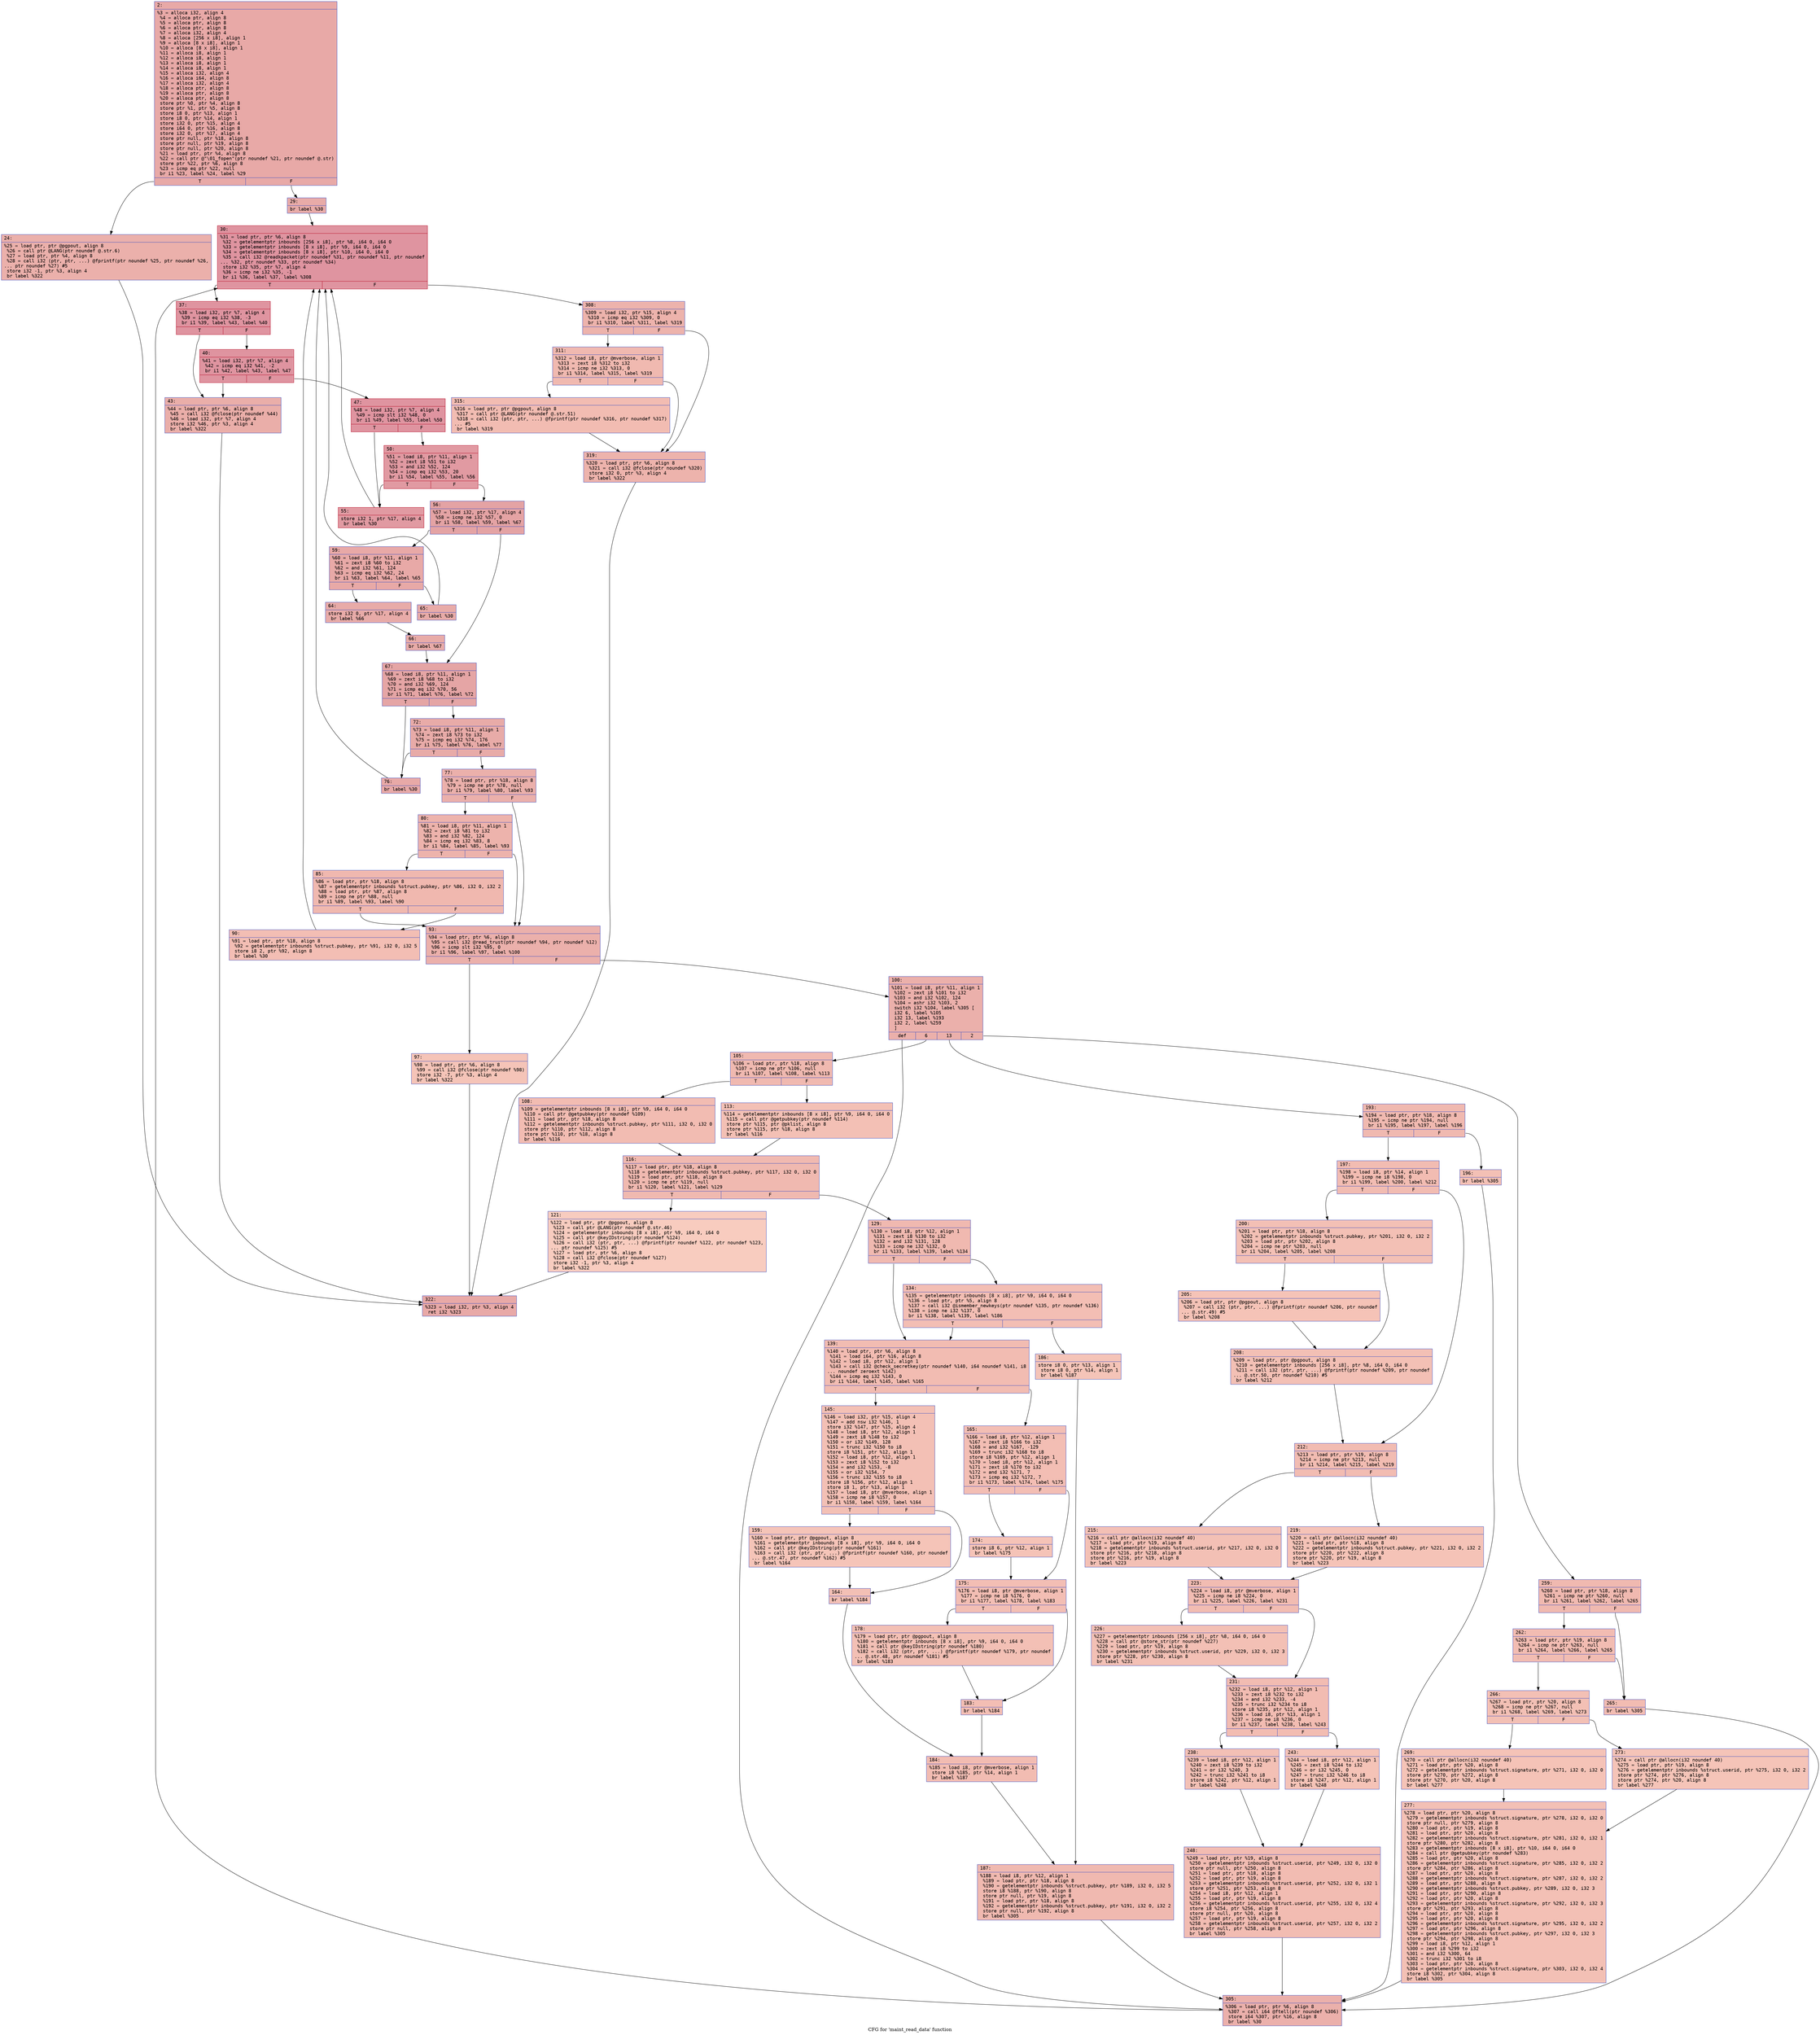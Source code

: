 digraph "CFG for 'maint_read_data' function" {
	label="CFG for 'maint_read_data' function";

	Node0x600003b00370 [shape=record,color="#3d50c3ff", style=filled, fillcolor="#ca3b3770" fontname="Courier",label="{2:\l|  %3 = alloca i32, align 4\l  %4 = alloca ptr, align 8\l  %5 = alloca ptr, align 8\l  %6 = alloca ptr, align 8\l  %7 = alloca i32, align 4\l  %8 = alloca [256 x i8], align 1\l  %9 = alloca [8 x i8], align 1\l  %10 = alloca [8 x i8], align 1\l  %11 = alloca i8, align 1\l  %12 = alloca i8, align 1\l  %13 = alloca i8, align 1\l  %14 = alloca i8, align 1\l  %15 = alloca i32, align 4\l  %16 = alloca i64, align 8\l  %17 = alloca i32, align 4\l  %18 = alloca ptr, align 8\l  %19 = alloca ptr, align 8\l  %20 = alloca ptr, align 8\l  store ptr %0, ptr %4, align 8\l  store ptr %1, ptr %5, align 8\l  store i8 0, ptr %13, align 1\l  store i8 0, ptr %14, align 1\l  store i32 0, ptr %15, align 4\l  store i64 0, ptr %16, align 8\l  store i32 0, ptr %17, align 4\l  store ptr null, ptr %18, align 8\l  store ptr null, ptr %19, align 8\l  store ptr null, ptr %20, align 8\l  %21 = load ptr, ptr %4, align 8\l  %22 = call ptr @\"\\01_fopen\"(ptr noundef %21, ptr noundef @.str)\l  store ptr %22, ptr %6, align 8\l  %23 = icmp eq ptr %22, null\l  br i1 %23, label %24, label %29\l|{<s0>T|<s1>F}}"];
	Node0x600003b00370:s0 -> Node0x600003b003c0[tooltip="2 -> 24\nProbability 37.50%" ];
	Node0x600003b00370:s1 -> Node0x600003b00410[tooltip="2 -> 29\nProbability 62.50%" ];
	Node0x600003b003c0 [shape=record,color="#3d50c3ff", style=filled, fillcolor="#d24b4070" fontname="Courier",label="{24:\l|  %25 = load ptr, ptr @pgpout, align 8\l  %26 = call ptr @LANG(ptr noundef @.str.6)\l  %27 = load ptr, ptr %4, align 8\l  %28 = call i32 (ptr, ptr, ...) @fprintf(ptr noundef %25, ptr noundef %26,\l... ptr noundef %27) #5\l  store i32 -1, ptr %3, align 4\l  br label %322\l}"];
	Node0x600003b003c0 -> Node0x600003b019a0[tooltip="24 -> 322\nProbability 100.00%" ];
	Node0x600003b00410 [shape=record,color="#3d50c3ff", style=filled, fillcolor="#cc403a70" fontname="Courier",label="{29:\l|  br label %30\l}"];
	Node0x600003b00410 -> Node0x600003b00460[tooltip="29 -> 30\nProbability 100.00%" ];
	Node0x600003b00460 [shape=record,color="#b70d28ff", style=filled, fillcolor="#b70d2870" fontname="Courier",label="{30:\l|  %31 = load ptr, ptr %6, align 8\l  %32 = getelementptr inbounds [256 x i8], ptr %8, i64 0, i64 0\l  %33 = getelementptr inbounds [8 x i8], ptr %9, i64 0, i64 0\l  %34 = getelementptr inbounds [8 x i8], ptr %10, i64 0, i64 0\l  %35 = call i32 @readkpacket(ptr noundef %31, ptr noundef %11, ptr noundef\l... %32, ptr noundef %33, ptr noundef %34)\l  store i32 %35, ptr %7, align 4\l  %36 = icmp ne i32 %35, -1\l  br i1 %36, label %37, label %308\l|{<s0>T|<s1>F}}"];
	Node0x600003b00460:s0 -> Node0x600003b004b0[tooltip="30 -> 37\nProbability 96.88%" ];
	Node0x600003b00460:s1 -> Node0x600003b01860[tooltip="30 -> 308\nProbability 3.12%" ];
	Node0x600003b004b0 [shape=record,color="#b70d28ff", style=filled, fillcolor="#b70d2870" fontname="Courier",label="{37:\l|  %38 = load i32, ptr %7, align 4\l  %39 = icmp eq i32 %38, -3\l  br i1 %39, label %43, label %40\l|{<s0>T|<s1>F}}"];
	Node0x600003b004b0:s0 -> Node0x600003b00550[tooltip="37 -> 43\nProbability 3.12%" ];
	Node0x600003b004b0:s1 -> Node0x600003b00500[tooltip="37 -> 40\nProbability 96.88%" ];
	Node0x600003b00500 [shape=record,color="#b70d28ff", style=filled, fillcolor="#b70d2870" fontname="Courier",label="{40:\l|  %41 = load i32, ptr %7, align 4\l  %42 = icmp eq i32 %41, -2\l  br i1 %42, label %43, label %47\l|{<s0>T|<s1>F}}"];
	Node0x600003b00500:s0 -> Node0x600003b00550[tooltip="40 -> 43\nProbability 3.12%" ];
	Node0x600003b00500:s1 -> Node0x600003b005a0[tooltip="40 -> 47\nProbability 96.88%" ];
	Node0x600003b00550 [shape=record,color="#3d50c3ff", style=filled, fillcolor="#d0473d70" fontname="Courier",label="{43:\l|  %44 = load ptr, ptr %6, align 8\l  %45 = call i32 @fclose(ptr noundef %44)\l  %46 = load i32, ptr %7, align 4\l  store i32 %46, ptr %3, align 4\l  br label %322\l}"];
	Node0x600003b00550 -> Node0x600003b019a0[tooltip="43 -> 322\nProbability 100.00%" ];
	Node0x600003b005a0 [shape=record,color="#b70d28ff", style=filled, fillcolor="#b70d2870" fontname="Courier",label="{47:\l|  %48 = load i32, ptr %7, align 4\l  %49 = icmp slt i32 %48, 0\l  br i1 %49, label %55, label %50\l|{<s0>T|<s1>F}}"];
	Node0x600003b005a0:s0 -> Node0x600003b00640[tooltip="47 -> 55\nProbability 37.50%" ];
	Node0x600003b005a0:s1 -> Node0x600003b005f0[tooltip="47 -> 50\nProbability 62.50%" ];
	Node0x600003b005f0 [shape=record,color="#b70d28ff", style=filled, fillcolor="#bb1b2c70" fontname="Courier",label="{50:\l|  %51 = load i8, ptr %11, align 1\l  %52 = zext i8 %51 to i32\l  %53 = and i32 %52, 124\l  %54 = icmp eq i32 %53, 20\l  br i1 %54, label %55, label %56\l|{<s0>T|<s1>F}}"];
	Node0x600003b005f0:s0 -> Node0x600003b00640[tooltip="50 -> 55\nProbability 50.00%" ];
	Node0x600003b005f0:s1 -> Node0x600003b00690[tooltip="50 -> 56\nProbability 50.00%" ];
	Node0x600003b00640 [shape=record,color="#b70d28ff", style=filled, fillcolor="#bb1b2c70" fontname="Courier",label="{55:\l|  store i32 1, ptr %17, align 4\l  br label %30\l}"];
	Node0x600003b00640 -> Node0x600003b00460[tooltip="55 -> 30\nProbability 100.00%" ];
	Node0x600003b00690 [shape=record,color="#3d50c3ff", style=filled, fillcolor="#c32e3170" fontname="Courier",label="{56:\l|  %57 = load i32, ptr %17, align 4\l  %58 = icmp ne i32 %57, 0\l  br i1 %58, label %59, label %67\l|{<s0>T|<s1>F}}"];
	Node0x600003b00690:s0 -> Node0x600003b006e0[tooltip="56 -> 59\nProbability 62.50%" ];
	Node0x600003b00690:s1 -> Node0x600003b00820[tooltip="56 -> 67\nProbability 37.50%" ];
	Node0x600003b006e0 [shape=record,color="#3d50c3ff", style=filled, fillcolor="#ca3b3770" fontname="Courier",label="{59:\l|  %60 = load i8, ptr %11, align 1\l  %61 = zext i8 %60 to i32\l  %62 = and i32 %61, 124\l  %63 = icmp eq i32 %62, 24\l  br i1 %63, label %64, label %65\l|{<s0>T|<s1>F}}"];
	Node0x600003b006e0:s0 -> Node0x600003b00730[tooltip="59 -> 64\nProbability 50.00%" ];
	Node0x600003b006e0:s1 -> Node0x600003b00780[tooltip="59 -> 65\nProbability 50.00%" ];
	Node0x600003b00730 [shape=record,color="#3d50c3ff", style=filled, fillcolor="#cc403a70" fontname="Courier",label="{64:\l|  store i32 0, ptr %17, align 4\l  br label %66\l}"];
	Node0x600003b00730 -> Node0x600003b007d0[tooltip="64 -> 66\nProbability 100.00%" ];
	Node0x600003b00780 [shape=record,color="#3d50c3ff", style=filled, fillcolor="#cc403a70" fontname="Courier",label="{65:\l|  br label %30\l}"];
	Node0x600003b00780 -> Node0x600003b00460[tooltip="65 -> 30\nProbability 100.00%" ];
	Node0x600003b007d0 [shape=record,color="#3d50c3ff", style=filled, fillcolor="#cc403a70" fontname="Courier",label="{66:\l|  br label %67\l}"];
	Node0x600003b007d0 -> Node0x600003b00820[tooltip="66 -> 67\nProbability 100.00%" ];
	Node0x600003b00820 [shape=record,color="#3d50c3ff", style=filled, fillcolor="#c5333470" fontname="Courier",label="{67:\l|  %68 = load i8, ptr %11, align 1\l  %69 = zext i8 %68 to i32\l  %70 = and i32 %69, 124\l  %71 = icmp eq i32 %70, 56\l  br i1 %71, label %76, label %72\l|{<s0>T|<s1>F}}"];
	Node0x600003b00820:s0 -> Node0x600003b008c0[tooltip="67 -> 76\nProbability 50.00%" ];
	Node0x600003b00820:s1 -> Node0x600003b00870[tooltip="67 -> 72\nProbability 50.00%" ];
	Node0x600003b00870 [shape=record,color="#3d50c3ff", style=filled, fillcolor="#cc403a70" fontname="Courier",label="{72:\l|  %73 = load i8, ptr %11, align 1\l  %74 = zext i8 %73 to i32\l  %75 = icmp eq i32 %74, 176\l  br i1 %75, label %76, label %77\l|{<s0>T|<s1>F}}"];
	Node0x600003b00870:s0 -> Node0x600003b008c0[tooltip="72 -> 76\nProbability 50.00%" ];
	Node0x600003b00870:s1 -> Node0x600003b00910[tooltip="72 -> 77\nProbability 50.00%" ];
	Node0x600003b008c0 [shape=record,color="#3d50c3ff", style=filled, fillcolor="#ca3b3770" fontname="Courier",label="{76:\l|  br label %30\l}"];
	Node0x600003b008c0 -> Node0x600003b00460[tooltip="76 -> 30\nProbability 100.00%" ];
	Node0x600003b00910 [shape=record,color="#3d50c3ff", style=filled, fillcolor="#d24b4070" fontname="Courier",label="{77:\l|  %78 = load ptr, ptr %18, align 8\l  %79 = icmp ne ptr %78, null\l  br i1 %79, label %80, label %93\l|{<s0>T|<s1>F}}"];
	Node0x600003b00910:s0 -> Node0x600003b00960[tooltip="77 -> 80\nProbability 62.50%" ];
	Node0x600003b00910:s1 -> Node0x600003b00a50[tooltip="77 -> 93\nProbability 37.50%" ];
	Node0x600003b00960 [shape=record,color="#3d50c3ff", style=filled, fillcolor="#d6524470" fontname="Courier",label="{80:\l|  %81 = load i8, ptr %11, align 1\l  %82 = zext i8 %81 to i32\l  %83 = and i32 %82, 124\l  %84 = icmp eq i32 %83, 8\l  br i1 %84, label %85, label %93\l|{<s0>T|<s1>F}}"];
	Node0x600003b00960:s0 -> Node0x600003b009b0[tooltip="80 -> 85\nProbability 50.00%" ];
	Node0x600003b00960:s1 -> Node0x600003b00a50[tooltip="80 -> 93\nProbability 50.00%" ];
	Node0x600003b009b0 [shape=record,color="#3d50c3ff", style=filled, fillcolor="#dc5d4a70" fontname="Courier",label="{85:\l|  %86 = load ptr, ptr %18, align 8\l  %87 = getelementptr inbounds %struct.pubkey, ptr %86, i32 0, i32 2\l  %88 = load ptr, ptr %87, align 8\l  %89 = icmp ne ptr %88, null\l  br i1 %89, label %93, label %90\l|{<s0>T|<s1>F}}"];
	Node0x600003b009b0:s0 -> Node0x600003b00a50[tooltip="85 -> 93\nProbability 62.50%" ];
	Node0x600003b009b0:s1 -> Node0x600003b00a00[tooltip="85 -> 90\nProbability 37.50%" ];
	Node0x600003b00a00 [shape=record,color="#3d50c3ff", style=filled, fillcolor="#e36c5570" fontname="Courier",label="{90:\l|  %91 = load ptr, ptr %18, align 8\l  %92 = getelementptr inbounds %struct.pubkey, ptr %91, i32 0, i32 5\l  store i8 2, ptr %92, align 8\l  br label %30\l}"];
	Node0x600003b00a00 -> Node0x600003b00460[tooltip="90 -> 30\nProbability 100.00%" ];
	Node0x600003b00a50 [shape=record,color="#3d50c3ff", style=filled, fillcolor="#d24b4070" fontname="Courier",label="{93:\l|  %94 = load ptr, ptr %6, align 8\l  %95 = call i32 @read_trust(ptr noundef %94, ptr noundef %12)\l  %96 = icmp slt i32 %95, 0\l  br i1 %96, label %97, label %100\l|{<s0>T|<s1>F}}"];
	Node0x600003b00a50:s0 -> Node0x600003b00aa0[tooltip="93 -> 97\nProbability 3.12%" ];
	Node0x600003b00a50:s1 -> Node0x600003b00af0[tooltip="93 -> 100\nProbability 96.88%" ];
	Node0x600003b00aa0 [shape=record,color="#3d50c3ff", style=filled, fillcolor="#e97a5f70" fontname="Courier",label="{97:\l|  %98 = load ptr, ptr %6, align 8\l  %99 = call i32 @fclose(ptr noundef %98)\l  store i32 -7, ptr %3, align 4\l  br label %322\l}"];
	Node0x600003b00aa0 -> Node0x600003b019a0[tooltip="97 -> 322\nProbability 100.00%" ];
	Node0x600003b00af0 [shape=record,color="#3d50c3ff", style=filled, fillcolor="#d24b4070" fontname="Courier",label="{100:\l|  %101 = load i8, ptr %11, align 1\l  %102 = zext i8 %101 to i32\l  %103 = and i32 %102, 124\l  %104 = ashr i32 %103, 2\l  switch i32 %104, label %305 [\l    i32 6, label %105\l    i32 13, label %193\l    i32 2, label %259\l  ]\l|{<s0>def|<s1>6|<s2>13|<s3>2}}"];
	Node0x600003b00af0:s0 -> Node0x600003b01810[tooltip="100 -> 305\nProbability 25.00%" ];
	Node0x600003b00af0:s1 -> Node0x600003b00b40[tooltip="100 -> 105\nProbability 25.00%" ];
	Node0x600003b00af0:s2 -> Node0x600003b01130[tooltip="100 -> 193\nProbability 25.00%" ];
	Node0x600003b00af0:s3 -> Node0x600003b015e0[tooltip="100 -> 259\nProbability 25.00%" ];
	Node0x600003b00b40 [shape=record,color="#3d50c3ff", style=filled, fillcolor="#de614d70" fontname="Courier",label="{105:\l|  %106 = load ptr, ptr %18, align 8\l  %107 = icmp ne ptr %106, null\l  br i1 %107, label %108, label %113\l|{<s0>T|<s1>F}}"];
	Node0x600003b00b40:s0 -> Node0x600003b00b90[tooltip="105 -> 108\nProbability 62.50%" ];
	Node0x600003b00b40:s1 -> Node0x600003b00be0[tooltip="105 -> 113\nProbability 37.50%" ];
	Node0x600003b00b90 [shape=record,color="#3d50c3ff", style=filled, fillcolor="#e1675170" fontname="Courier",label="{108:\l|  %109 = getelementptr inbounds [8 x i8], ptr %9, i64 0, i64 0\l  %110 = call ptr @getpubkey(ptr noundef %109)\l  %111 = load ptr, ptr %18, align 8\l  %112 = getelementptr inbounds %struct.pubkey, ptr %111, i32 0, i32 0\l  store ptr %110, ptr %112, align 8\l  store ptr %110, ptr %18, align 8\l  br label %116\l}"];
	Node0x600003b00b90 -> Node0x600003b00c30[tooltip="108 -> 116\nProbability 100.00%" ];
	Node0x600003b00be0 [shape=record,color="#3d50c3ff", style=filled, fillcolor="#e5705870" fontname="Courier",label="{113:\l|  %114 = getelementptr inbounds [8 x i8], ptr %9, i64 0, i64 0\l  %115 = call ptr @getpubkey(ptr noundef %114)\l  store ptr %115, ptr @pklist, align 8\l  store ptr %115, ptr %18, align 8\l  br label %116\l}"];
	Node0x600003b00be0 -> Node0x600003b00c30[tooltip="113 -> 116\nProbability 100.00%" ];
	Node0x600003b00c30 [shape=record,color="#3d50c3ff", style=filled, fillcolor="#de614d70" fontname="Courier",label="{116:\l|  %117 = load ptr, ptr %18, align 8\l  %118 = getelementptr inbounds %struct.pubkey, ptr %117, i32 0, i32 0\l  %119 = load ptr, ptr %118, align 8\l  %120 = icmp ne ptr %119, null\l  br i1 %120, label %121, label %129\l|{<s0>T|<s1>F}}"];
	Node0x600003b00c30:s0 -> Node0x600003b00c80[tooltip="116 -> 121\nProbability 3.12%" ];
	Node0x600003b00c30:s1 -> Node0x600003b00cd0[tooltip="116 -> 129\nProbability 96.88%" ];
	Node0x600003b00c80 [shape=record,color="#3d50c3ff", style=filled, fillcolor="#f08b6e70" fontname="Courier",label="{121:\l|  %122 = load ptr, ptr @pgpout, align 8\l  %123 = call ptr @LANG(ptr noundef @.str.46)\l  %124 = getelementptr inbounds [8 x i8], ptr %9, i64 0, i64 0\l  %125 = call ptr @keyIDstring(ptr noundef %124)\l  %126 = call i32 (ptr, ptr, ...) @fprintf(ptr noundef %122, ptr noundef %123,\l... ptr noundef %125) #5\l  %127 = load ptr, ptr %6, align 8\l  %128 = call i32 @fclose(ptr noundef %127)\l  store i32 -1, ptr %3, align 4\l  br label %322\l}"];
	Node0x600003b00c80 -> Node0x600003b019a0[tooltip="121 -> 322\nProbability 100.00%" ];
	Node0x600003b00cd0 [shape=record,color="#3d50c3ff", style=filled, fillcolor="#de614d70" fontname="Courier",label="{129:\l|  %130 = load i8, ptr %12, align 1\l  %131 = zext i8 %130 to i32\l  %132 = and i32 %131, 128\l  %133 = icmp ne i32 %132, 0\l  br i1 %133, label %139, label %134\l|{<s0>T|<s1>F}}"];
	Node0x600003b00cd0:s0 -> Node0x600003b00d70[tooltip="129 -> 139\nProbability 50.00%" ];
	Node0x600003b00cd0:s1 -> Node0x600003b00d20[tooltip="129 -> 134\nProbability 50.00%" ];
	Node0x600003b00d20 [shape=record,color="#3d50c3ff", style=filled, fillcolor="#e36c5570" fontname="Courier",label="{134:\l|  %135 = getelementptr inbounds [8 x i8], ptr %9, i64 0, i64 0\l  %136 = load ptr, ptr %5, align 8\l  %137 = call i32 @ismember_newkeys(ptr noundef %135, ptr noundef %136)\l  %138 = icmp ne i32 %137, 0\l  br i1 %138, label %139, label %186\l|{<s0>T|<s1>F}}"];
	Node0x600003b00d20:s0 -> Node0x600003b00d70[tooltip="134 -> 139\nProbability 62.50%" ];
	Node0x600003b00d20:s1 -> Node0x600003b01090[tooltip="134 -> 186\nProbability 37.50%" ];
	Node0x600003b00d70 [shape=record,color="#3d50c3ff", style=filled, fillcolor="#e1675170" fontname="Courier",label="{139:\l|  %140 = load ptr, ptr %6, align 8\l  %141 = load i64, ptr %16, align 8\l  %142 = load i8, ptr %12, align 1\l  %143 = call i32 @check_secretkey(ptr noundef %140, i64 noundef %141, i8\l... noundef zeroext %142)\l  %144 = icmp eq i32 %143, 0\l  br i1 %144, label %145, label %165\l|{<s0>T|<s1>F}}"];
	Node0x600003b00d70:s0 -> Node0x600003b00dc0[tooltip="139 -> 145\nProbability 37.50%" ];
	Node0x600003b00d70:s1 -> Node0x600003b00eb0[tooltip="139 -> 165\nProbability 62.50%" ];
	Node0x600003b00dc0 [shape=record,color="#3d50c3ff", style=filled, fillcolor="#e5705870" fontname="Courier",label="{145:\l|  %146 = load i32, ptr %15, align 4\l  %147 = add nsw i32 %146, 1\l  store i32 %147, ptr %15, align 4\l  %148 = load i8, ptr %12, align 1\l  %149 = zext i8 %148 to i32\l  %150 = or i32 %149, 128\l  %151 = trunc i32 %150 to i8\l  store i8 %151, ptr %12, align 1\l  %152 = load i8, ptr %12, align 1\l  %153 = zext i8 %152 to i32\l  %154 = and i32 %153, -8\l  %155 = or i32 %154, 7\l  %156 = trunc i32 %155 to i8\l  store i8 %156, ptr %12, align 1\l  store i8 1, ptr %13, align 1\l  %157 = load i8, ptr @mverbose, align 1\l  %158 = icmp ne i8 %157, 0\l  br i1 %158, label %159, label %164\l|{<s0>T|<s1>F}}"];
	Node0x600003b00dc0:s0 -> Node0x600003b00e10[tooltip="145 -> 159\nProbability 62.50%" ];
	Node0x600003b00dc0:s1 -> Node0x600003b00e60[tooltip="145 -> 164\nProbability 37.50%" ];
	Node0x600003b00e10 [shape=record,color="#3d50c3ff", style=filled, fillcolor="#e97a5f70" fontname="Courier",label="{159:\l|  %160 = load ptr, ptr @pgpout, align 8\l  %161 = getelementptr inbounds [8 x i8], ptr %9, i64 0, i64 0\l  %162 = call ptr @keyIDstring(ptr noundef %161)\l  %163 = call i32 (ptr, ptr, ...) @fprintf(ptr noundef %160, ptr noundef\l... @.str.47, ptr noundef %162) #5\l  br label %164\l}"];
	Node0x600003b00e10 -> Node0x600003b00e60[tooltip="159 -> 164\nProbability 100.00%" ];
	Node0x600003b00e60 [shape=record,color="#3d50c3ff", style=filled, fillcolor="#e5705870" fontname="Courier",label="{164:\l|  br label %184\l}"];
	Node0x600003b00e60 -> Node0x600003b01040[tooltip="164 -> 184\nProbability 100.00%" ];
	Node0x600003b00eb0 [shape=record,color="#3d50c3ff", style=filled, fillcolor="#e36c5570" fontname="Courier",label="{165:\l|  %166 = load i8, ptr %12, align 1\l  %167 = zext i8 %166 to i32\l  %168 = and i32 %167, -129\l  %169 = trunc i32 %168 to i8\l  store i8 %169, ptr %12, align 1\l  %170 = load i8, ptr %12, align 1\l  %171 = zext i8 %170 to i32\l  %172 = and i32 %171, 7\l  %173 = icmp eq i32 %172, 7\l  br i1 %173, label %174, label %175\l|{<s0>T|<s1>F}}"];
	Node0x600003b00eb0:s0 -> Node0x600003b00f00[tooltip="165 -> 174\nProbability 50.00%" ];
	Node0x600003b00eb0:s1 -> Node0x600003b00f50[tooltip="165 -> 175\nProbability 50.00%" ];
	Node0x600003b00f00 [shape=record,color="#3d50c3ff", style=filled, fillcolor="#e8765c70" fontname="Courier",label="{174:\l|  store i8 6, ptr %12, align 1\l  br label %175\l}"];
	Node0x600003b00f00 -> Node0x600003b00f50[tooltip="174 -> 175\nProbability 100.00%" ];
	Node0x600003b00f50 [shape=record,color="#3d50c3ff", style=filled, fillcolor="#e36c5570" fontname="Courier",label="{175:\l|  %176 = load i8, ptr @mverbose, align 1\l  %177 = icmp ne i8 %176, 0\l  br i1 %177, label %178, label %183\l|{<s0>T|<s1>F}}"];
	Node0x600003b00f50:s0 -> Node0x600003b00fa0[tooltip="175 -> 178\nProbability 62.50%" ];
	Node0x600003b00f50:s1 -> Node0x600003b00ff0[tooltip="175 -> 183\nProbability 37.50%" ];
	Node0x600003b00fa0 [shape=record,color="#3d50c3ff", style=filled, fillcolor="#e5705870" fontname="Courier",label="{178:\l|  %179 = load ptr, ptr @pgpout, align 8\l  %180 = getelementptr inbounds [8 x i8], ptr %9, i64 0, i64 0\l  %181 = call ptr @keyIDstring(ptr noundef %180)\l  %182 = call i32 (ptr, ptr, ...) @fprintf(ptr noundef %179, ptr noundef\l... @.str.48, ptr noundef %181) #5\l  br label %183\l}"];
	Node0x600003b00fa0 -> Node0x600003b00ff0[tooltip="178 -> 183\nProbability 100.00%" ];
	Node0x600003b00ff0 [shape=record,color="#3d50c3ff", style=filled, fillcolor="#e36c5570" fontname="Courier",label="{183:\l|  br label %184\l}"];
	Node0x600003b00ff0 -> Node0x600003b01040[tooltip="183 -> 184\nProbability 100.00%" ];
	Node0x600003b01040 [shape=record,color="#3d50c3ff", style=filled, fillcolor="#e1675170" fontname="Courier",label="{184:\l|  %185 = load i8, ptr @mverbose, align 1\l  store i8 %185, ptr %14, align 1\l  br label %187\l}"];
	Node0x600003b01040 -> Node0x600003b010e0[tooltip="184 -> 187\nProbability 100.00%" ];
	Node0x600003b01090 [shape=record,color="#3d50c3ff", style=filled, fillcolor="#e97a5f70" fontname="Courier",label="{186:\l|  store i8 0, ptr %13, align 1\l  store i8 0, ptr %14, align 1\l  br label %187\l}"];
	Node0x600003b01090 -> Node0x600003b010e0[tooltip="186 -> 187\nProbability 100.00%" ];
	Node0x600003b010e0 [shape=record,color="#3d50c3ff", style=filled, fillcolor="#de614d70" fontname="Courier",label="{187:\l|  %188 = load i8, ptr %12, align 1\l  %189 = load ptr, ptr %18, align 8\l  %190 = getelementptr inbounds %struct.pubkey, ptr %189, i32 0, i32 5\l  store i8 %188, ptr %190, align 8\l  store ptr null, ptr %19, align 8\l  %191 = load ptr, ptr %18, align 8\l  %192 = getelementptr inbounds %struct.pubkey, ptr %191, i32 0, i32 2\l  store ptr null, ptr %192, align 8\l  br label %305\l}"];
	Node0x600003b010e0 -> Node0x600003b01810[tooltip="187 -> 305\nProbability 100.00%" ];
	Node0x600003b01130 [shape=record,color="#3d50c3ff", style=filled, fillcolor="#de614d70" fontname="Courier",label="{193:\l|  %194 = load ptr, ptr %18, align 8\l  %195 = icmp ne ptr %194, null\l  br i1 %195, label %197, label %196\l|{<s0>T|<s1>F}}"];
	Node0x600003b01130:s0 -> Node0x600003b011d0[tooltip="193 -> 197\nProbability 62.50%" ];
	Node0x600003b01130:s1 -> Node0x600003b01180[tooltip="193 -> 196\nProbability 37.50%" ];
	Node0x600003b01180 [shape=record,color="#3d50c3ff", style=filled, fillcolor="#e5705870" fontname="Courier",label="{196:\l|  br label %305\l}"];
	Node0x600003b01180 -> Node0x600003b01810[tooltip="196 -> 305\nProbability 100.00%" ];
	Node0x600003b011d0 [shape=record,color="#3d50c3ff", style=filled, fillcolor="#e1675170" fontname="Courier",label="{197:\l|  %198 = load i8, ptr %14, align 1\l  %199 = icmp ne i8 %198, 0\l  br i1 %199, label %200, label %212\l|{<s0>T|<s1>F}}"];
	Node0x600003b011d0:s0 -> Node0x600003b01220[tooltip="197 -> 200\nProbability 62.50%" ];
	Node0x600003b011d0:s1 -> Node0x600003b01310[tooltip="197 -> 212\nProbability 37.50%" ];
	Node0x600003b01220 [shape=record,color="#3d50c3ff", style=filled, fillcolor="#e5705870" fontname="Courier",label="{200:\l|  %201 = load ptr, ptr %18, align 8\l  %202 = getelementptr inbounds %struct.pubkey, ptr %201, i32 0, i32 2\l  %203 = load ptr, ptr %202, align 8\l  %204 = icmp ne ptr %203, null\l  br i1 %204, label %205, label %208\l|{<s0>T|<s1>F}}"];
	Node0x600003b01220:s0 -> Node0x600003b01270[tooltip="200 -> 205\nProbability 62.50%" ];
	Node0x600003b01220:s1 -> Node0x600003b012c0[tooltip="200 -> 208\nProbability 37.50%" ];
	Node0x600003b01270 [shape=record,color="#3d50c3ff", style=filled, fillcolor="#e8765c70" fontname="Courier",label="{205:\l|  %206 = load ptr, ptr @pgpout, align 8\l  %207 = call i32 (ptr, ptr, ...) @fprintf(ptr noundef %206, ptr noundef\l... @.str.49) #5\l  br label %208\l}"];
	Node0x600003b01270 -> Node0x600003b012c0[tooltip="205 -> 208\nProbability 100.00%" ];
	Node0x600003b012c0 [shape=record,color="#3d50c3ff", style=filled, fillcolor="#e5705870" fontname="Courier",label="{208:\l|  %209 = load ptr, ptr @pgpout, align 8\l  %210 = getelementptr inbounds [256 x i8], ptr %8, i64 0, i64 0\l  %211 = call i32 (ptr, ptr, ...) @fprintf(ptr noundef %209, ptr noundef\l... @.str.50, ptr noundef %210) #5\l  br label %212\l}"];
	Node0x600003b012c0 -> Node0x600003b01310[tooltip="208 -> 212\nProbability 100.00%" ];
	Node0x600003b01310 [shape=record,color="#3d50c3ff", style=filled, fillcolor="#e1675170" fontname="Courier",label="{212:\l|  %213 = load ptr, ptr %19, align 8\l  %214 = icmp ne ptr %213, null\l  br i1 %214, label %215, label %219\l|{<s0>T|<s1>F}}"];
	Node0x600003b01310:s0 -> Node0x600003b01360[tooltip="212 -> 215\nProbability 62.50%" ];
	Node0x600003b01310:s1 -> Node0x600003b013b0[tooltip="212 -> 219\nProbability 37.50%" ];
	Node0x600003b01360 [shape=record,color="#3d50c3ff", style=filled, fillcolor="#e5705870" fontname="Courier",label="{215:\l|  %216 = call ptr @allocn(i32 noundef 40)\l  %217 = load ptr, ptr %19, align 8\l  %218 = getelementptr inbounds %struct.userid, ptr %217, i32 0, i32 0\l  store ptr %216, ptr %218, align 8\l  store ptr %216, ptr %19, align 8\l  br label %223\l}"];
	Node0x600003b01360 -> Node0x600003b01400[tooltip="215 -> 223\nProbability 100.00%" ];
	Node0x600003b013b0 [shape=record,color="#3d50c3ff", style=filled, fillcolor="#e8765c70" fontname="Courier",label="{219:\l|  %220 = call ptr @allocn(i32 noundef 40)\l  %221 = load ptr, ptr %18, align 8\l  %222 = getelementptr inbounds %struct.pubkey, ptr %221, i32 0, i32 2\l  store ptr %220, ptr %222, align 8\l  store ptr %220, ptr %19, align 8\l  br label %223\l}"];
	Node0x600003b013b0 -> Node0x600003b01400[tooltip="219 -> 223\nProbability 100.00%" ];
	Node0x600003b01400 [shape=record,color="#3d50c3ff", style=filled, fillcolor="#e1675170" fontname="Courier",label="{223:\l|  %224 = load i8, ptr @mverbose, align 1\l  %225 = icmp ne i8 %224, 0\l  br i1 %225, label %226, label %231\l|{<s0>T|<s1>F}}"];
	Node0x600003b01400:s0 -> Node0x600003b01450[tooltip="223 -> 226\nProbability 62.50%" ];
	Node0x600003b01400:s1 -> Node0x600003b014a0[tooltip="223 -> 231\nProbability 37.50%" ];
	Node0x600003b01450 [shape=record,color="#3d50c3ff", style=filled, fillcolor="#e5705870" fontname="Courier",label="{226:\l|  %227 = getelementptr inbounds [256 x i8], ptr %8, i64 0, i64 0\l  %228 = call ptr @store_str(ptr noundef %227)\l  %229 = load ptr, ptr %19, align 8\l  %230 = getelementptr inbounds %struct.userid, ptr %229, i32 0, i32 3\l  store ptr %228, ptr %230, align 8\l  br label %231\l}"];
	Node0x600003b01450 -> Node0x600003b014a0[tooltip="226 -> 231\nProbability 100.00%" ];
	Node0x600003b014a0 [shape=record,color="#3d50c3ff", style=filled, fillcolor="#e1675170" fontname="Courier",label="{231:\l|  %232 = load i8, ptr %12, align 1\l  %233 = zext i8 %232 to i32\l  %234 = and i32 %233, -4\l  %235 = trunc i32 %234 to i8\l  store i8 %235, ptr %12, align 1\l  %236 = load i8, ptr %13, align 1\l  %237 = icmp ne i8 %236, 0\l  br i1 %237, label %238, label %243\l|{<s0>T|<s1>F}}"];
	Node0x600003b014a0:s0 -> Node0x600003b014f0[tooltip="231 -> 238\nProbability 62.50%" ];
	Node0x600003b014a0:s1 -> Node0x600003b01540[tooltip="231 -> 243\nProbability 37.50%" ];
	Node0x600003b014f0 [shape=record,color="#3d50c3ff", style=filled, fillcolor="#e5705870" fontname="Courier",label="{238:\l|  %239 = load i8, ptr %12, align 1\l  %240 = zext i8 %239 to i32\l  %241 = or i32 %240, 3\l  %242 = trunc i32 %241 to i8\l  store i8 %242, ptr %12, align 1\l  br label %248\l}"];
	Node0x600003b014f0 -> Node0x600003b01590[tooltip="238 -> 248\nProbability 100.00%" ];
	Node0x600003b01540 [shape=record,color="#3d50c3ff", style=filled, fillcolor="#e8765c70" fontname="Courier",label="{243:\l|  %244 = load i8, ptr %12, align 1\l  %245 = zext i8 %244 to i32\l  %246 = or i32 %245, 0\l  %247 = trunc i32 %246 to i8\l  store i8 %247, ptr %12, align 1\l  br label %248\l}"];
	Node0x600003b01540 -> Node0x600003b01590[tooltip="243 -> 248\nProbability 100.00%" ];
	Node0x600003b01590 [shape=record,color="#3d50c3ff", style=filled, fillcolor="#e1675170" fontname="Courier",label="{248:\l|  %249 = load ptr, ptr %19, align 8\l  %250 = getelementptr inbounds %struct.userid, ptr %249, i32 0, i32 0\l  store ptr null, ptr %250, align 8\l  %251 = load ptr, ptr %18, align 8\l  %252 = load ptr, ptr %19, align 8\l  %253 = getelementptr inbounds %struct.userid, ptr %252, i32 0, i32 1\l  store ptr %251, ptr %253, align 8\l  %254 = load i8, ptr %12, align 1\l  %255 = load ptr, ptr %19, align 8\l  %256 = getelementptr inbounds %struct.userid, ptr %255, i32 0, i32 4\l  store i8 %254, ptr %256, align 8\l  store ptr null, ptr %20, align 8\l  %257 = load ptr, ptr %19, align 8\l  %258 = getelementptr inbounds %struct.userid, ptr %257, i32 0, i32 2\l  store ptr null, ptr %258, align 8\l  br label %305\l}"];
	Node0x600003b01590 -> Node0x600003b01810[tooltip="248 -> 305\nProbability 100.00%" ];
	Node0x600003b015e0 [shape=record,color="#3d50c3ff", style=filled, fillcolor="#de614d70" fontname="Courier",label="{259:\l|  %260 = load ptr, ptr %18, align 8\l  %261 = icmp ne ptr %260, null\l  br i1 %261, label %262, label %265\l|{<s0>T|<s1>F}}"];
	Node0x600003b015e0:s0 -> Node0x600003b01630[tooltip="259 -> 262\nProbability 62.50%" ];
	Node0x600003b015e0:s1 -> Node0x600003b01680[tooltip="259 -> 265\nProbability 37.50%" ];
	Node0x600003b01630 [shape=record,color="#3d50c3ff", style=filled, fillcolor="#e1675170" fontname="Courier",label="{262:\l|  %263 = load ptr, ptr %19, align 8\l  %264 = icmp ne ptr %263, null\l  br i1 %264, label %266, label %265\l|{<s0>T|<s1>F}}"];
	Node0x600003b01630:s0 -> Node0x600003b016d0[tooltip="262 -> 266\nProbability 62.50%" ];
	Node0x600003b01630:s1 -> Node0x600003b01680[tooltip="262 -> 265\nProbability 37.50%" ];
	Node0x600003b01680 [shape=record,color="#3d50c3ff", style=filled, fillcolor="#e1675170" fontname="Courier",label="{265:\l|  br label %305\l}"];
	Node0x600003b01680 -> Node0x600003b01810[tooltip="265 -> 305\nProbability 100.00%" ];
	Node0x600003b016d0 [shape=record,color="#3d50c3ff", style=filled, fillcolor="#e5705870" fontname="Courier",label="{266:\l|  %267 = load ptr, ptr %20, align 8\l  %268 = icmp ne ptr %267, null\l  br i1 %268, label %269, label %273\l|{<s0>T|<s1>F}}"];
	Node0x600003b016d0:s0 -> Node0x600003b01720[tooltip="266 -> 269\nProbability 62.50%" ];
	Node0x600003b016d0:s1 -> Node0x600003b01770[tooltip="266 -> 273\nProbability 37.50%" ];
	Node0x600003b01720 [shape=record,color="#3d50c3ff", style=filled, fillcolor="#e8765c70" fontname="Courier",label="{269:\l|  %270 = call ptr @allocn(i32 noundef 40)\l  %271 = load ptr, ptr %20, align 8\l  %272 = getelementptr inbounds %struct.signature, ptr %271, i32 0, i32 0\l  store ptr %270, ptr %272, align 8\l  store ptr %270, ptr %20, align 8\l  br label %277\l}"];
	Node0x600003b01720 -> Node0x600003b017c0[tooltip="269 -> 277\nProbability 100.00%" ];
	Node0x600003b01770 [shape=record,color="#3d50c3ff", style=filled, fillcolor="#e97a5f70" fontname="Courier",label="{273:\l|  %274 = call ptr @allocn(i32 noundef 40)\l  %275 = load ptr, ptr %19, align 8\l  %276 = getelementptr inbounds %struct.userid, ptr %275, i32 0, i32 2\l  store ptr %274, ptr %276, align 8\l  store ptr %274, ptr %20, align 8\l  br label %277\l}"];
	Node0x600003b01770 -> Node0x600003b017c0[tooltip="273 -> 277\nProbability 100.00%" ];
	Node0x600003b017c0 [shape=record,color="#3d50c3ff", style=filled, fillcolor="#e5705870" fontname="Courier",label="{277:\l|  %278 = load ptr, ptr %20, align 8\l  %279 = getelementptr inbounds %struct.signature, ptr %278, i32 0, i32 0\l  store ptr null, ptr %279, align 8\l  %280 = load ptr, ptr %19, align 8\l  %281 = load ptr, ptr %20, align 8\l  %282 = getelementptr inbounds %struct.signature, ptr %281, i32 0, i32 1\l  store ptr %280, ptr %282, align 8\l  %283 = getelementptr inbounds [8 x i8], ptr %10, i64 0, i64 0\l  %284 = call ptr @getpubkey(ptr noundef %283)\l  %285 = load ptr, ptr %20, align 8\l  %286 = getelementptr inbounds %struct.signature, ptr %285, i32 0, i32 2\l  store ptr %284, ptr %286, align 8\l  %287 = load ptr, ptr %20, align 8\l  %288 = getelementptr inbounds %struct.signature, ptr %287, i32 0, i32 2\l  %289 = load ptr, ptr %288, align 8\l  %290 = getelementptr inbounds %struct.pubkey, ptr %289, i32 0, i32 3\l  %291 = load ptr, ptr %290, align 8\l  %292 = load ptr, ptr %20, align 8\l  %293 = getelementptr inbounds %struct.signature, ptr %292, i32 0, i32 3\l  store ptr %291, ptr %293, align 8\l  %294 = load ptr, ptr %20, align 8\l  %295 = load ptr, ptr %20, align 8\l  %296 = getelementptr inbounds %struct.signature, ptr %295, i32 0, i32 2\l  %297 = load ptr, ptr %296, align 8\l  %298 = getelementptr inbounds %struct.pubkey, ptr %297, i32 0, i32 3\l  store ptr %294, ptr %298, align 8\l  %299 = load i8, ptr %12, align 1\l  %300 = zext i8 %299 to i32\l  %301 = and i32 %300, 64\l  %302 = trunc i32 %301 to i8\l  %303 = load ptr, ptr %20, align 8\l  %304 = getelementptr inbounds %struct.signature, ptr %303, i32 0, i32 4\l  store i8 %302, ptr %304, align 8\l  br label %305\l}"];
	Node0x600003b017c0 -> Node0x600003b01810[tooltip="277 -> 305\nProbability 100.00%" ];
	Node0x600003b01810 [shape=record,color="#3d50c3ff", style=filled, fillcolor="#d24b4070" fontname="Courier",label="{305:\l|  %306 = load ptr, ptr %6, align 8\l  %307 = call i64 @ftell(ptr noundef %306)\l  store i64 %307, ptr %16, align 8\l  br label %30\l}"];
	Node0x600003b01810 -> Node0x600003b00460[tooltip="305 -> 30\nProbability 100.00%" ];
	Node0x600003b01860 [shape=record,color="#3d50c3ff", style=filled, fillcolor="#d6524470" fontname="Courier",label="{308:\l|  %309 = load i32, ptr %15, align 4\l  %310 = icmp eq i32 %309, 0\l  br i1 %310, label %311, label %319\l|{<s0>T|<s1>F}}"];
	Node0x600003b01860:s0 -> Node0x600003b018b0[tooltip="308 -> 311\nProbability 37.50%" ];
	Node0x600003b01860:s1 -> Node0x600003b01950[tooltip="308 -> 319\nProbability 62.50%" ];
	Node0x600003b018b0 [shape=record,color="#3d50c3ff", style=filled, fillcolor="#de614d70" fontname="Courier",label="{311:\l|  %312 = load i8, ptr @mverbose, align 1\l  %313 = zext i8 %312 to i32\l  %314 = icmp ne i32 %313, 0\l  br i1 %314, label %315, label %319\l|{<s0>T|<s1>F}}"];
	Node0x600003b018b0:s0 -> Node0x600003b01900[tooltip="311 -> 315\nProbability 62.50%" ];
	Node0x600003b018b0:s1 -> Node0x600003b01950[tooltip="311 -> 319\nProbability 37.50%" ];
	Node0x600003b01900 [shape=record,color="#3d50c3ff", style=filled, fillcolor="#e1675170" fontname="Courier",label="{315:\l|  %316 = load ptr, ptr @pgpout, align 8\l  %317 = call ptr @LANG(ptr noundef @.str.51)\l  %318 = call i32 (ptr, ptr, ...) @fprintf(ptr noundef %316, ptr noundef %317)\l... #5\l  br label %319\l}"];
	Node0x600003b01900 -> Node0x600003b01950[tooltip="315 -> 319\nProbability 100.00%" ];
	Node0x600003b01950 [shape=record,color="#3d50c3ff", style=filled, fillcolor="#d6524470" fontname="Courier",label="{319:\l|  %320 = load ptr, ptr %6, align 8\l  %321 = call i32 @fclose(ptr noundef %320)\l  store i32 0, ptr %3, align 4\l  br label %322\l}"];
	Node0x600003b01950 -> Node0x600003b019a0[tooltip="319 -> 322\nProbability 100.00%" ];
	Node0x600003b019a0 [shape=record,color="#3d50c3ff", style=filled, fillcolor="#ca3b3770" fontname="Courier",label="{322:\l|  %323 = load i32, ptr %3, align 4\l  ret i32 %323\l}"];
}
